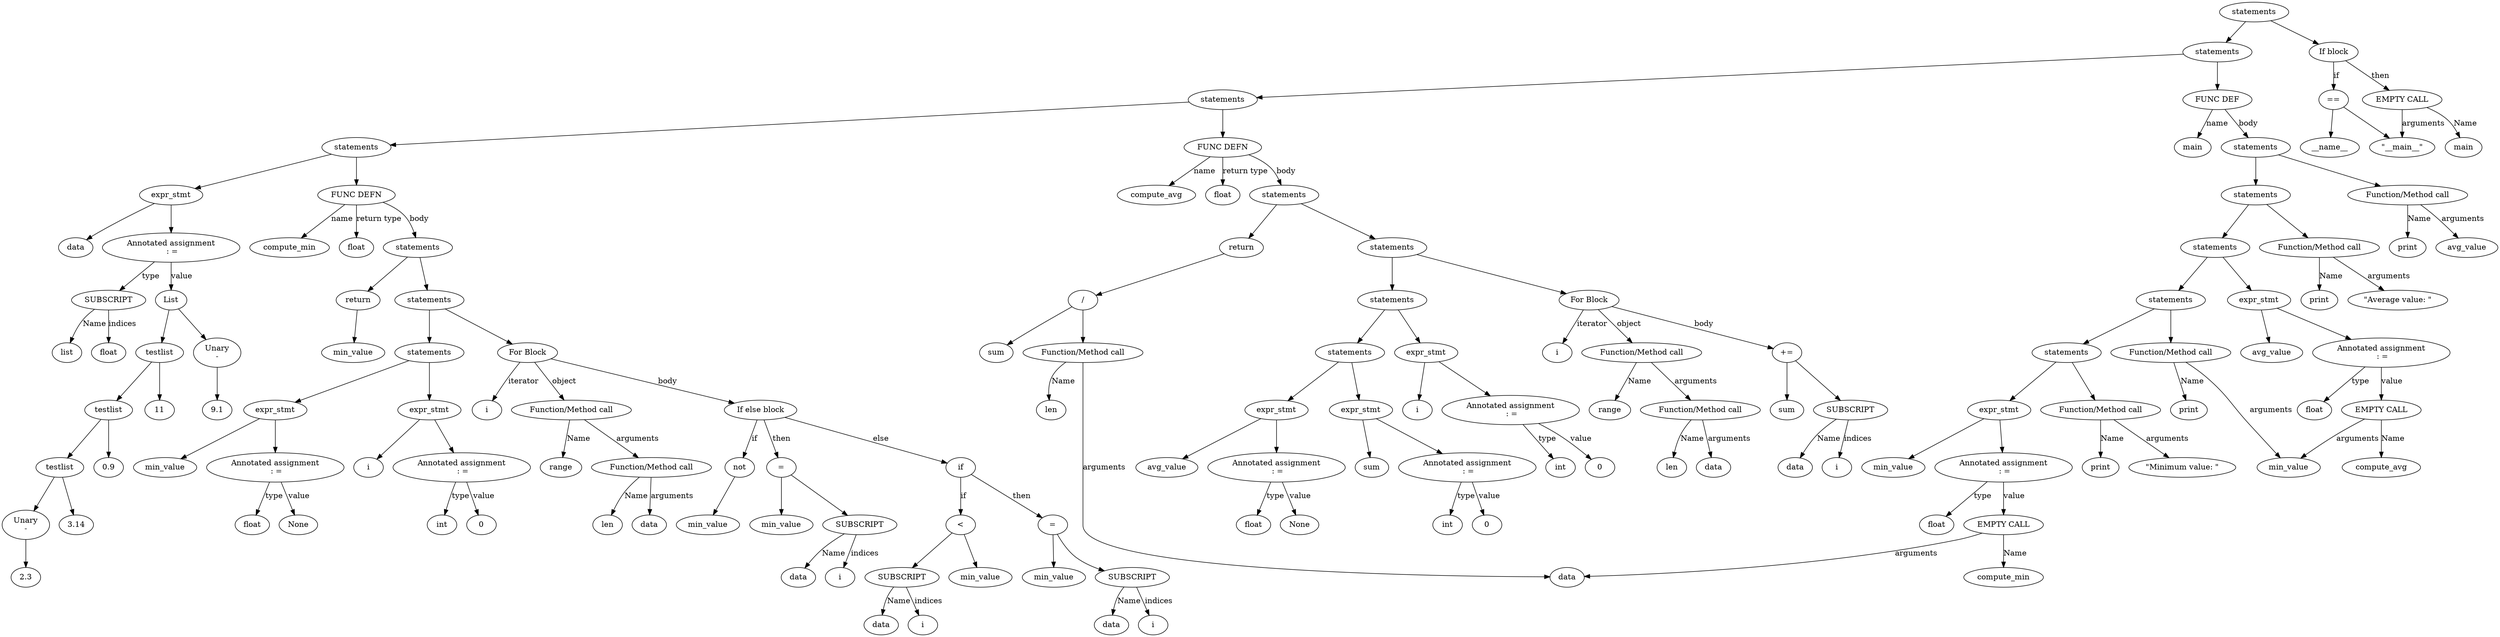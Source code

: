 strict digraph ast {
	node0 [label="data"];
	node1 [label="list"];
	node2 [label="float"];
	node3 [label="SUBSCRIPT"];
	node3 -> node1 [label="Name"];
	node3 -> node2 [label="indices"];
	node4 [label="2.3"];
	node5 [label="Unary
-"];
	node5 -> node4;
	node6 [label="3.14"];
	node7 [label="testlist"];
	node7 -> node5;
	node7 -> node6;
	node8 [label="0.9"];
	node9 [label="testlist"];
	node9 -> node7;
	node9 -> node8;
	node10 [label="11"];
	node11 [label="testlist"];
	node11 -> node9;
	node11 -> node10;
	node12 [label="9.1"];
	node13 [label="Unary
-"];
	node13 -> node12;
	node14 [label="testlist"];
	node14 -> node11;
	node14 -> node13;
	node14 [label="List"];
	node15 [label="Annotated assignment
 : ="];
	node15 -> node3 [label="type"];
	node15 -> node14 [label="value"];
	node16 [label="expr_stmt"];
	node16 -> node0;
	node16 -> node15;
	node17 [label="compute_min"];
	node18 [label="float"];
	node19 [label="min_value"];
	node20 [label="float"];
	node21 [label="None"];
	node22 [label="Annotated assignment
 : ="];
	node22 -> node20 [label="type"];
	node22 -> node21 [label="value"];
	node23 [label="expr_stmt"];
	node23 -> node19;
	node23 -> node22;
	node24 [label="i"];
	node25 [label="int"];
	node26 [label="0"];
	node27 [label="Annotated assignment
 : ="];
	node27 -> node25 [label="type"];
	node27 -> node26 [label="value"];
	node28 [label="expr_stmt"];
	node28 -> node24;
	node28 -> node27;
	node29 [label="statements"];
	node29 -> node23;
	node29 -> node28;
	node30 [label="i"];
	node31 [label="range"];
	node32 [label="len"];
	node33 [label="data"];
	node34 [label="Function/Method call"];
	node34 -> node32 [label="Name"];
	node34 -> node33 [label="arguments"];
	node35 [label="Function/Method call"];
	node35 -> node31 [label="Name"];
	node35 -> node34 [label="arguments"];
	node36 [label="min_value"];
	node37 [label="not"];
	node37 -> node36;
	node38 [label="min_value"];
	node39 [label="data"];
	node40 [label="i"];
	node41 [label="SUBSCRIPT"];
	node41 -> node39 [label="Name"];
	node41 -> node40 [label="indices"];
	node42 [label="="];
	node42 -> node38;
	node42 -> node41;
	node43 [label="data"];
	node44 [label="i"];
	node45 [label="SUBSCRIPT"];
	node45 -> node43 [label="Name"];
	node45 -> node44 [label="indices"];
	node46 [label="min_value"];
	node47 [label="<"];
	node47 -> node45;
	node47 -> node46;
	node48 [label="min_value"];
	node49 [label="data"];
	node50 [label="i"];
	node51 [label="SUBSCRIPT"];
	node51 -> node49 [label="Name"];
	node51 -> node50 [label="indices"];
	node52 [label="="];
	node52 -> node48;
	node52 -> node51;
	node53 [label="if"];
	node53 -> node47 [label="if"];
	node53 -> node52 [label="then"];
	node54 [label="If else block"];
	node54 -> node37 [label="if"];
	node54 -> node42 [label="then"];
	node54 -> node53 [label="else"];
	node55 [label="return"];
	node56 [label="For Block"];
	node56 -> node30 [label="iterator"];
	node56 -> node35 [label="object"];
	node56 -> node54 [label="body"];
	node57 [label="statements"];
	node57 -> node29;
	node57 -> node56;
	node58 [label="min_value"];
	node55 -> node58;
	node59 [label="statements"];
	node59 -> node57;
	node59 -> node55;
	node60 [label="FUNC DEFN"];
	node60 -> node17 [label="name"];
	node60 -> node18 [label="return type"];
	node60 -> node59 [label="body"];
	node61 [label="statements"];
	node61 -> node16;
	node61 -> node60;
	node62 [label="compute_avg"];
	node63 [label="float"];
	node64 [label="avg_value"];
	node65 [label="float"];
	node66 [label="None"];
	node67 [label="Annotated assignment
 : ="];
	node67 -> node65 [label="type"];
	node67 -> node66 [label="value"];
	node68 [label="expr_stmt"];
	node68 -> node64;
	node68 -> node67;
	node69 [label="sum"];
	node70 [label="int"];
	node71 [label="0"];
	node72 [label="Annotated assignment
 : ="];
	node72 -> node70 [label="type"];
	node72 -> node71 [label="value"];
	node73 [label="expr_stmt"];
	node73 -> node69;
	node73 -> node72;
	node74 [label="statements"];
	node74 -> node68;
	node74 -> node73;
	node75 [label="i"];
	node76 [label="int"];
	node77 [label="0"];
	node78 [label="Annotated assignment
 : ="];
	node78 -> node76 [label="type"];
	node78 -> node77 [label="value"];
	node79 [label="expr_stmt"];
	node79 -> node75;
	node79 -> node78;
	node80 [label="statements"];
	node80 -> node74;
	node80 -> node79;
	node81 [label="i"];
	node82 [label="range"];
	node83 [label="len"];
	node84 [label="data"];
	node85 [label="Function/Method call"];
	node85 -> node83 [label="Name"];
	node85 -> node84 [label="arguments"];
	node86 [label="Function/Method call"];
	node86 -> node82 [label="Name"];
	node86 -> node85 [label="arguments"];
	node87 [label="sum"];
	node89 [label="data"];
	node90 [label="i"];
	node91 [label="SUBSCRIPT"];
	node91 -> node89 [label="Name"];
	node91 -> node90 [label="indices"];
	node92 [label="+="];
	node92 -> node87;
	node92 -> node91;
	node93 [label="return"];
	node94 [label="For Block"];
	node94 -> node81 [label="iterator"];
	node94 -> node86 [label="object"];
	node94 -> node92 [label="body"];
	node95 [label="statements"];
	node95 -> node80;
	node95 -> node94;
	node96 [label="sum"];
	node97 [label="len"];
	node98 [label="data"];
	node99 [label="Function/Method call"];
	node99 -> node97 [label="Name"];
	node99 -> node98 [label="arguments"];
	node100 [label="/"];
	node100 -> node96;
	node100 -> node99;
	node93 -> node100;
	node101 [label="statements"];
	node101 -> node95;
	node101 -> node93;
	node102 [label="FUNC DEFN"];
	node102 -> node62 [label="name"];
	node102 -> node63 [label="return type"];
	node102 -> node101 [label="body"];
	node103 [label="statements"];
	node103 -> node61;
	node103 -> node102;
	node104 [label="main"];
	node105 [label="min_value"];
	node106 [label="float"];
	node107 [label="compute_min"];
	node108 [label="EMPTY CALL"];
	node108 -> node107 [label="Name"];
	node108 -> node98 [label="arguments"];
	node109 [label="Annotated assignment
 : ="];
	node109 -> node106 [label="type"];
	node109 -> node108 [label="value"];
	node110 [label="expr_stmt"];
	node110 -> node105;
	node110 -> node109;
	node111 [label="print"];
	node112 [label="\"Minimum value: \""];
	node113 [label="Function/Method call"];
	node113 -> node111 [label="Name"];
	node113 -> node112 [label="arguments"];
	node114 [label="statements"];
	node114 -> node110;
	node114 -> node113;
	node115 [label="print"];
	node116 [label="min_value"];
	node117 [label="Function/Method call"];
	node117 -> node115 [label="Name"];
	node117 -> node116 [label="arguments"];
	node118 [label="statements"];
	node118 -> node114;
	node118 -> node117;
	node119 [label="avg_value"];
	node120 [label="float"];
	node121 [label="compute_avg"];
	node122 [label="EMPTY CALL"];
	node122 -> node121 [label="Name"];
	node122 -> node116 [label="arguments"];
	node123 [label="Annotated assignment
 : ="];
	node123 -> node120 [label="type"];
	node123 -> node122 [label="value"];
	node124 [label="expr_stmt"];
	node124 -> node119;
	node124 -> node123;
	node125 [label="statements"];
	node125 -> node118;
	node125 -> node124;
	node126 [label="print"];
	node127 [label="\"Average value: \""];
	node128 [label="Function/Method call"];
	node128 -> node126 [label="Name"];
	node128 -> node127 [label="arguments"];
	node129 [label="statements"];
	node129 -> node125;
	node129 -> node128;
	node130 [label="print"];
	node131 [label="avg_value"];
	node132 [label="Function/Method call"];
	node132 -> node130 [label="Name"];
	node132 -> node131 [label="arguments"];
	node133 [label="statements"];
	node133 -> node129;
	node133 -> node132;
	node134 [label="FUNC DEF"];
	node134 -> node104 [label="name"];
	node134 -> node133 [label="body"];
	node135 [label="statements"];
	node135 -> node103;
	node135 -> node134;
	node136 [label="__name__"];
	node137 [label="\"__main__\""];
	node138 [label="=="];
	node138 -> node136;
	node138 -> node137;
	node139 [label="main"];
	node140 [label="EMPTY CALL"];
	node140 -> node139 [label="Name"];
	node140 -> node137 [label="arguments"];
	node141 [label="If block"];
	node141 -> node138 [label="if"];
	node141 -> node140 [label="then"];
	node142 [label="statements"];
	node142 -> node135;
	node142 -> node141;
}
